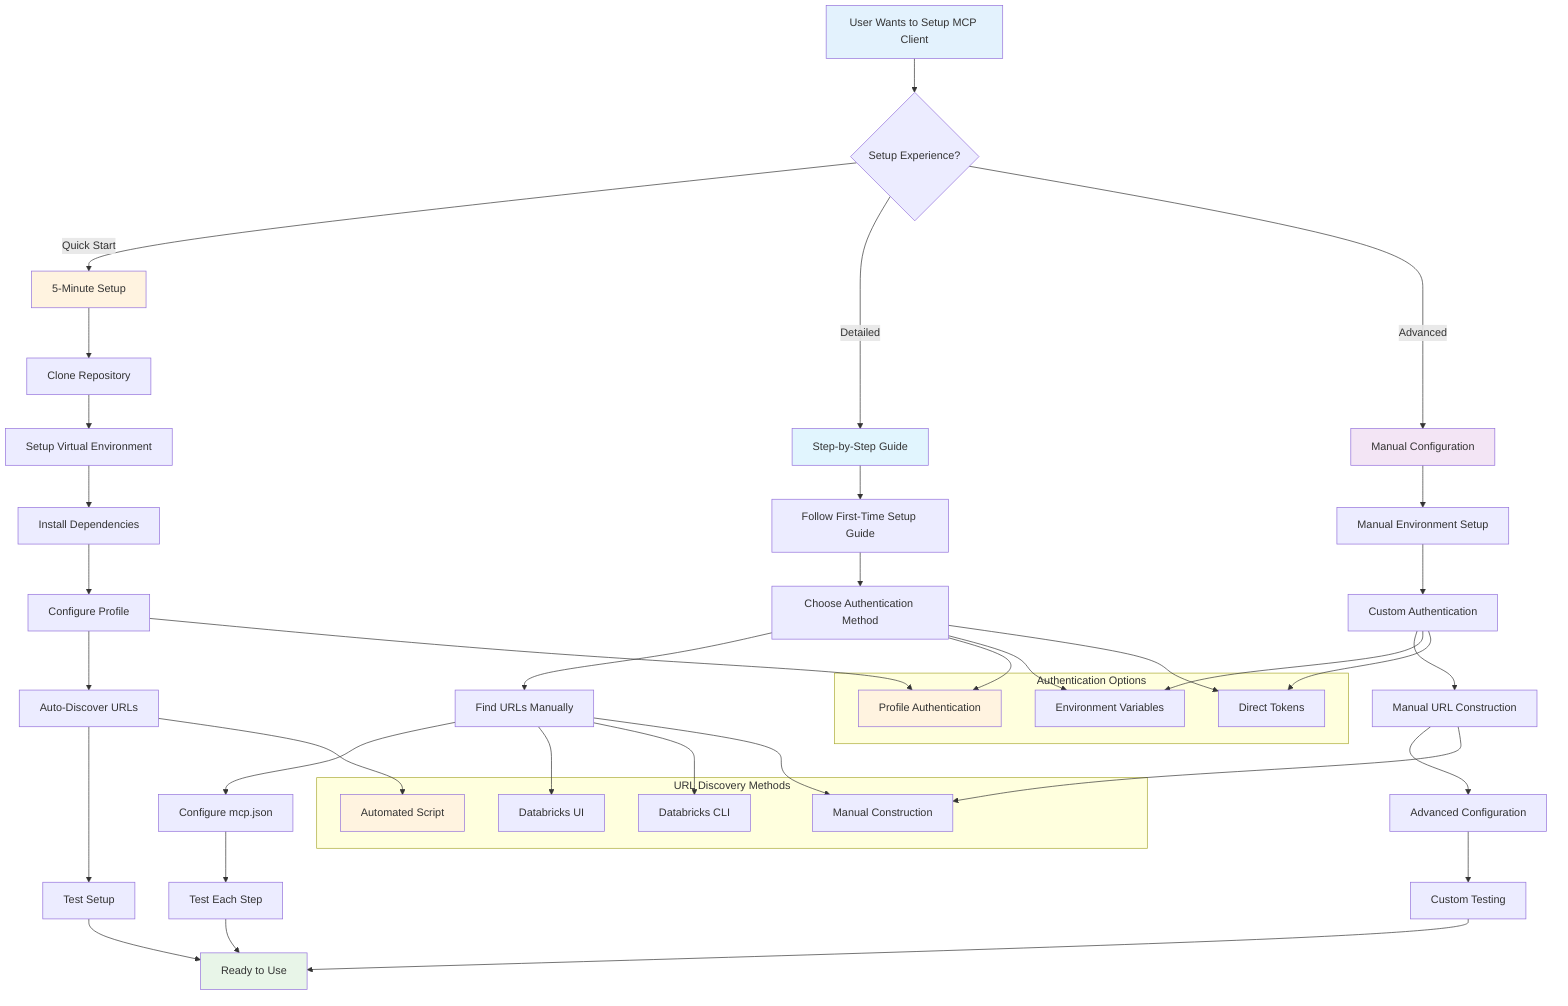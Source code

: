 flowchart TD
    A[User Wants to Setup MCP Client] --> B{Setup Experience?}
    
    B -->|Quick Start| C[5-Minute Setup]
    B -->|Detailed| D[Step-by-Step Guide]
    B -->|Advanced| E[Manual Configuration]
    
    C --> C1[Clone Repository]
    C1 --> C2[Setup Virtual Environment]
    C2 --> C3[Install Dependencies]
    C3 --> C4[Configure Profile]
    C4 --> C5[Auto-Discover URLs]
    C5 --> C6[Test Setup]
    
    D --> D1[Follow First-Time Setup Guide]
    D1 --> D2[Choose Authentication Method]
    D2 --> D3[Find URLs Manually]
    D3 --> D4[Configure mcp.json]
    D4 --> D5[Test Each Step]
    
    E --> E1[Manual Environment Setup]
    E1 --> E2[Custom Authentication]
    E2 --> E3[Manual URL Construction]
    E3 --> E4[Advanced Configuration]
    E4 --> E5[Custom Testing]
    
    C6 --> F[Ready to Use]
    D5 --> F
    E5 --> F
    
    subgraph "Authentication Options"
        G1[Profile Authentication]
        G2[Environment Variables]
        G3[Direct Tokens]
    end
    
    subgraph "URL Discovery Methods"
        H1[Automated Script]
        H2[Databricks UI]
        H3[Databricks CLI]
        H4[Manual Construction]
    end
    
    C4 --> G1
    D2 --> G1
    D2 --> G2
    D2 --> G3
    E2 --> G2
    E2 --> G3
    
    C5 --> H1
    D3 --> H2
    D3 --> H3
    D3 --> H4
    E3 --> H4
    
    style A fill:#e3f2fd
    style F fill:#e8f5e8
    style C fill:#fff3e0
    style D fill:#e1f5fe
    style E fill:#f3e5f5
    style G1 fill:#fff3e0
    style H1 fill:#fff3e0